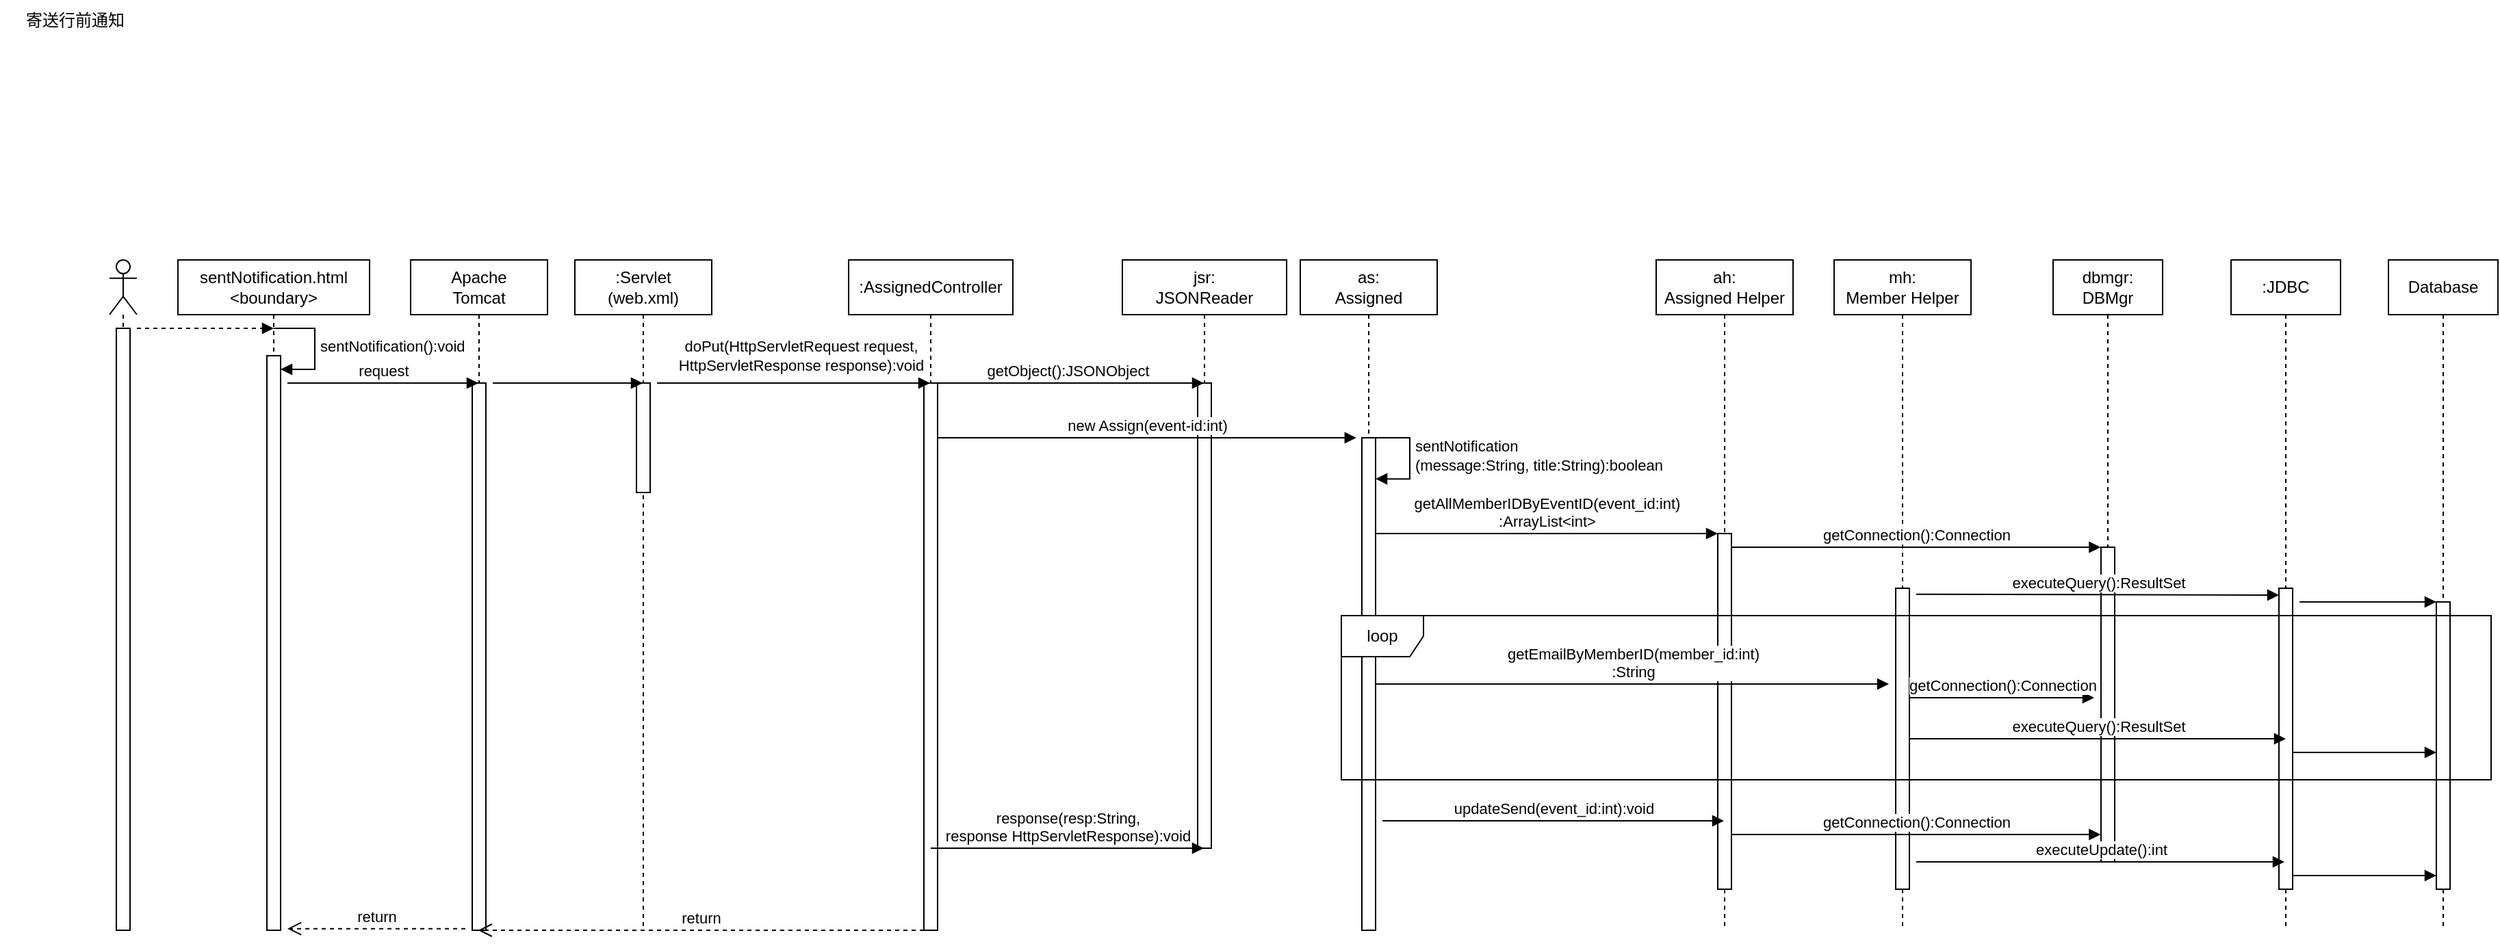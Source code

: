 <mxfile version="22.1.11" type="github">
  <diagram name="第 1 页" id="gGUT8NRncDwH_TdcZQOX">
    <mxGraphModel dx="1908" dy="1294" grid="1" gridSize="10" guides="1" tooltips="1" connect="1" arrows="1" fold="1" page="1" pageScale="1" pageWidth="2339" pageHeight="3300" math="0" shadow="0">
      <root>
        <mxCell id="0" />
        <mxCell id="1" parent="0" />
        <mxCell id="QKv-K7B-LDHLWrIjGjO7-1" value="寄送行前通知" style="text;strokeColor=none;align=center;fillColor=none;html=1;verticalAlign=middle;whiteSpace=wrap;rounded=0;" vertex="1" parent="1">
          <mxGeometry x="40" y="40" width="110" height="30" as="geometry" />
        </mxCell>
        <mxCell id="QKv-K7B-LDHLWrIjGjO7-7" value="" style="shape=umlLifeline;perimeter=lifelinePerimeter;whiteSpace=wrap;html=1;container=1;dropTarget=0;collapsible=0;recursiveResize=0;outlineConnect=0;portConstraint=eastwest;newEdgeStyle={&quot;curved&quot;:0,&quot;rounded&quot;:0};participant=umlActor;" vertex="1" parent="1">
          <mxGeometry x="120" y="230" width="20" height="490" as="geometry" />
        </mxCell>
        <mxCell id="QKv-K7B-LDHLWrIjGjO7-19" value="" style="html=1;points=[[0,0,0,0,5],[0,1,0,0,-5],[1,0,0,0,5],[1,1,0,0,-5]];perimeter=orthogonalPerimeter;outlineConnect=0;targetShapes=umlLifeline;portConstraint=eastwest;newEdgeStyle={&quot;curved&quot;:0,&quot;rounded&quot;:0};" vertex="1" parent="QKv-K7B-LDHLWrIjGjO7-7">
          <mxGeometry x="5" y="50" width="10" height="440" as="geometry" />
        </mxCell>
        <mxCell id="QKv-K7B-LDHLWrIjGjO7-8" value="sentNotification.html&lt;br style=&quot;border-color: var(--border-color);&quot;&gt;&amp;lt;boundary&amp;gt;" style="shape=umlLifeline;perimeter=lifelinePerimeter;whiteSpace=wrap;html=1;container=1;dropTarget=0;collapsible=0;recursiveResize=0;outlineConnect=0;portConstraint=eastwest;newEdgeStyle={&quot;curved&quot;:0,&quot;rounded&quot;:0};" vertex="1" parent="1">
          <mxGeometry x="170" y="230" width="140" height="490" as="geometry" />
        </mxCell>
        <mxCell id="QKv-K7B-LDHLWrIjGjO7-24" value="" style="html=1;points=[[0,0,0,0,5],[0,1,0,0,-5],[1,0,0,0,5],[1,1,0,0,-5]];perimeter=orthogonalPerimeter;outlineConnect=0;targetShapes=umlLifeline;portConstraint=eastwest;newEdgeStyle={&quot;curved&quot;:0,&quot;rounded&quot;:0};" vertex="1" parent="QKv-K7B-LDHLWrIjGjO7-8">
          <mxGeometry x="65" y="70" width="10" height="420" as="geometry" />
        </mxCell>
        <mxCell id="QKv-K7B-LDHLWrIjGjO7-25" value="sentNotification():void" style="html=1;align=left;spacingLeft=2;endArrow=block;rounded=0;edgeStyle=orthogonalEdgeStyle;curved=0;rounded=0;" edge="1" target="QKv-K7B-LDHLWrIjGjO7-24" parent="QKv-K7B-LDHLWrIjGjO7-8">
          <mxGeometry relative="1" as="geometry">
            <mxPoint x="70" y="50" as="sourcePoint" />
            <Array as="points">
              <mxPoint x="100" y="50" />
              <mxPoint x="100" y="80" />
            </Array>
          </mxGeometry>
        </mxCell>
        <mxCell id="QKv-K7B-LDHLWrIjGjO7-9" value="Apache&lt;br&gt;Tomcat" style="shape=umlLifeline;perimeter=lifelinePerimeter;whiteSpace=wrap;html=1;container=1;dropTarget=0;collapsible=0;recursiveResize=0;outlineConnect=0;portConstraint=eastwest;newEdgeStyle={&quot;curved&quot;:0,&quot;rounded&quot;:0};" vertex="1" parent="1">
          <mxGeometry x="340" y="230" width="100" height="490" as="geometry" />
        </mxCell>
        <mxCell id="QKv-K7B-LDHLWrIjGjO7-28" value="" style="html=1;points=[[0,0,0,0,5],[0,1,0,0,-5],[1,0,0,0,5],[1,1,0,0,-5]];perimeter=orthogonalPerimeter;outlineConnect=0;targetShapes=umlLifeline;portConstraint=eastwest;newEdgeStyle={&quot;curved&quot;:0,&quot;rounded&quot;:0};" vertex="1" parent="QKv-K7B-LDHLWrIjGjO7-9">
          <mxGeometry x="45" y="90" width="10" height="400" as="geometry" />
        </mxCell>
        <mxCell id="QKv-K7B-LDHLWrIjGjO7-10" value=":Servlet&lt;br&gt;(web.xml)" style="shape=umlLifeline;perimeter=lifelinePerimeter;whiteSpace=wrap;html=1;container=1;dropTarget=0;collapsible=0;recursiveResize=0;outlineConnect=0;portConstraint=eastwest;newEdgeStyle={&quot;curved&quot;:0,&quot;rounded&quot;:0};" vertex="1" parent="1">
          <mxGeometry x="460" y="230" width="100" height="490" as="geometry" />
        </mxCell>
        <mxCell id="QKv-K7B-LDHLWrIjGjO7-30" value="" style="html=1;points=[[0,0,0,0,5],[0,1,0,0,-5],[1,0,0,0,5],[1,1,0,0,-5]];perimeter=orthogonalPerimeter;outlineConnect=0;targetShapes=umlLifeline;portConstraint=eastwest;newEdgeStyle={&quot;curved&quot;:0,&quot;rounded&quot;:0};" vertex="1" parent="QKv-K7B-LDHLWrIjGjO7-10">
          <mxGeometry x="45" y="90" width="10" height="80" as="geometry" />
        </mxCell>
        <mxCell id="QKv-K7B-LDHLWrIjGjO7-11" value=":AssignedController" style="shape=umlLifeline;perimeter=lifelinePerimeter;whiteSpace=wrap;html=1;container=1;dropTarget=0;collapsible=0;recursiveResize=0;outlineConnect=0;portConstraint=eastwest;newEdgeStyle={&quot;curved&quot;:0,&quot;rounded&quot;:0};" vertex="1" parent="1">
          <mxGeometry x="660" y="230" width="120" height="490" as="geometry" />
        </mxCell>
        <mxCell id="QKv-K7B-LDHLWrIjGjO7-32" value="" style="html=1;points=[[0,0,0,0,5],[0,1,0,0,-5],[1,0,0,0,5],[1,1,0,0,-5]];perimeter=orthogonalPerimeter;outlineConnect=0;targetShapes=umlLifeline;portConstraint=eastwest;newEdgeStyle={&quot;curved&quot;:0,&quot;rounded&quot;:0};" vertex="1" parent="QKv-K7B-LDHLWrIjGjO7-11">
          <mxGeometry x="55" y="90" width="10" height="400" as="geometry" />
        </mxCell>
        <mxCell id="QKv-K7B-LDHLWrIjGjO7-12" value="jsr:&lt;br&gt;JSONReader" style="shape=umlLifeline;perimeter=lifelinePerimeter;whiteSpace=wrap;html=1;container=1;dropTarget=0;collapsible=0;recursiveResize=0;outlineConnect=0;portConstraint=eastwest;newEdgeStyle={&quot;curved&quot;:0,&quot;rounded&quot;:0};" vertex="1" parent="1">
          <mxGeometry x="860" y="230" width="120" height="430" as="geometry" />
        </mxCell>
        <mxCell id="QKv-K7B-LDHLWrIjGjO7-38" value="" style="html=1;points=[[0,0,0,0,5],[0,1,0,0,-5],[1,0,0,0,5],[1,1,0,0,-5]];perimeter=orthogonalPerimeter;outlineConnect=0;targetShapes=umlLifeline;portConstraint=eastwest;newEdgeStyle={&quot;curved&quot;:0,&quot;rounded&quot;:0};" vertex="1" parent="QKv-K7B-LDHLWrIjGjO7-12">
          <mxGeometry x="55" y="90" width="10" height="340" as="geometry" />
        </mxCell>
        <mxCell id="QKv-K7B-LDHLWrIjGjO7-13" value="as:&lt;br&gt;Assigned" style="shape=umlLifeline;perimeter=lifelinePerimeter;whiteSpace=wrap;html=1;container=1;dropTarget=0;collapsible=0;recursiveResize=0;outlineConnect=0;portConstraint=eastwest;newEdgeStyle={&quot;curved&quot;:0,&quot;rounded&quot;:0};" vertex="1" parent="1">
          <mxGeometry x="990" y="230" width="100" height="490" as="geometry" />
        </mxCell>
        <mxCell id="QKv-K7B-LDHLWrIjGjO7-39" value="" style="html=1;points=[[0,0,0,0,5],[0,1,0,0,-5],[1,0,0,0,5],[1,1,0,0,-5]];perimeter=orthogonalPerimeter;outlineConnect=0;targetShapes=umlLifeline;portConstraint=eastwest;newEdgeStyle={&quot;curved&quot;:0,&quot;rounded&quot;:0};" vertex="1" parent="QKv-K7B-LDHLWrIjGjO7-13">
          <mxGeometry x="45" y="130" width="10" height="360" as="geometry" />
        </mxCell>
        <mxCell id="QKv-K7B-LDHLWrIjGjO7-14" value="ah:&lt;br&gt;Assigned Helper" style="shape=umlLifeline;perimeter=lifelinePerimeter;whiteSpace=wrap;html=1;container=1;dropTarget=0;collapsible=0;recursiveResize=0;outlineConnect=0;portConstraint=eastwest;newEdgeStyle={&quot;curved&quot;:0,&quot;rounded&quot;:0};" vertex="1" parent="1">
          <mxGeometry x="1250" y="230" width="100" height="490" as="geometry" />
        </mxCell>
        <mxCell id="QKv-K7B-LDHLWrIjGjO7-44" value="" style="html=1;points=[[0,0,0,0,5],[0,1,0,0,-5],[1,0,0,0,5],[1,1,0,0,-5]];perimeter=orthogonalPerimeter;outlineConnect=0;targetShapes=umlLifeline;portConstraint=eastwest;newEdgeStyle={&quot;curved&quot;:0,&quot;rounded&quot;:0};" vertex="1" parent="QKv-K7B-LDHLWrIjGjO7-14">
          <mxGeometry x="45" y="200" width="10" height="260" as="geometry" />
        </mxCell>
        <mxCell id="QKv-K7B-LDHLWrIjGjO7-15" value="mh:&lt;br&gt;Member Helper" style="shape=umlLifeline;perimeter=lifelinePerimeter;whiteSpace=wrap;html=1;container=1;dropTarget=0;collapsible=0;recursiveResize=0;outlineConnect=0;portConstraint=eastwest;newEdgeStyle={&quot;curved&quot;:0,&quot;rounded&quot;:0};" vertex="1" parent="1">
          <mxGeometry x="1380" y="230" width="100" height="490" as="geometry" />
        </mxCell>
        <mxCell id="QKv-K7B-LDHLWrIjGjO7-47" value="" style="html=1;points=[[0,0,0,0,5],[0,1,0,0,-5],[1,0,0,0,5],[1,1,0,0,-5]];perimeter=orthogonalPerimeter;outlineConnect=0;targetShapes=umlLifeline;portConstraint=eastwest;newEdgeStyle={&quot;curved&quot;:0,&quot;rounded&quot;:0};" vertex="1" parent="QKv-K7B-LDHLWrIjGjO7-15">
          <mxGeometry x="45" y="240" width="10" height="220" as="geometry" />
        </mxCell>
        <mxCell id="QKv-K7B-LDHLWrIjGjO7-16" value="dbmgr:&lt;br&gt;DBMgr" style="shape=umlLifeline;perimeter=lifelinePerimeter;whiteSpace=wrap;html=1;container=1;dropTarget=0;collapsible=0;recursiveResize=0;outlineConnect=0;portConstraint=eastwest;newEdgeStyle={&quot;curved&quot;:0,&quot;rounded&quot;:0};" vertex="1" parent="1">
          <mxGeometry x="1540" y="230" width="80" height="440" as="geometry" />
        </mxCell>
        <mxCell id="QKv-K7B-LDHLWrIjGjO7-48" value="" style="html=1;points=[[0,0,0,0,5],[0,1,0,0,-5],[1,0,0,0,5],[1,1,0,0,-5]];perimeter=orthogonalPerimeter;outlineConnect=0;targetShapes=umlLifeline;portConstraint=eastwest;newEdgeStyle={&quot;curved&quot;:0,&quot;rounded&quot;:0};" vertex="1" parent="QKv-K7B-LDHLWrIjGjO7-16">
          <mxGeometry x="35" y="210" width="10" height="230" as="geometry" />
        </mxCell>
        <mxCell id="QKv-K7B-LDHLWrIjGjO7-17" value=":JDBC" style="shape=umlLifeline;perimeter=lifelinePerimeter;whiteSpace=wrap;html=1;container=1;dropTarget=0;collapsible=0;recursiveResize=0;outlineConnect=0;portConstraint=eastwest;newEdgeStyle={&quot;curved&quot;:0,&quot;rounded&quot;:0};" vertex="1" parent="1">
          <mxGeometry x="1670" y="230" width="80" height="490" as="geometry" />
        </mxCell>
        <mxCell id="QKv-K7B-LDHLWrIjGjO7-54" value="" style="html=1;points=[[0,0,0,0,5],[0,1,0,0,-5],[1,0,0,0,5],[1,1,0,0,-5]];perimeter=orthogonalPerimeter;outlineConnect=0;targetShapes=umlLifeline;portConstraint=eastwest;newEdgeStyle={&quot;curved&quot;:0,&quot;rounded&quot;:0};" vertex="1" parent="QKv-K7B-LDHLWrIjGjO7-17">
          <mxGeometry x="35" y="240" width="10" height="220" as="geometry" />
        </mxCell>
        <mxCell id="QKv-K7B-LDHLWrIjGjO7-18" value="Database" style="shape=umlLifeline;perimeter=lifelinePerimeter;whiteSpace=wrap;html=1;container=1;dropTarget=0;collapsible=0;recursiveResize=0;outlineConnect=0;portConstraint=eastwest;newEdgeStyle={&quot;curved&quot;:0,&quot;rounded&quot;:0};" vertex="1" parent="1">
          <mxGeometry x="1785" y="230" width="80" height="490" as="geometry" />
        </mxCell>
        <mxCell id="QKv-K7B-LDHLWrIjGjO7-20" value="return" style="html=1;verticalAlign=bottom;endArrow=open;dashed=1;endSize=8;curved=0;rounded=0;" edge="1" parent="1">
          <mxGeometry relative="1" as="geometry">
            <mxPoint x="380" y="718.82" as="sourcePoint" />
            <mxPoint x="250" y="718.82" as="targetPoint" />
          </mxGeometry>
        </mxCell>
        <mxCell id="QKv-K7B-LDHLWrIjGjO7-26" value="request" style="html=1;verticalAlign=bottom;endArrow=block;curved=0;rounded=0;" edge="1" parent="1" target="QKv-K7B-LDHLWrIjGjO7-9">
          <mxGeometry width="80" relative="1" as="geometry">
            <mxPoint x="250" y="320" as="sourcePoint" />
            <mxPoint x="330" y="320" as="targetPoint" />
          </mxGeometry>
        </mxCell>
        <mxCell id="QKv-K7B-LDHLWrIjGjO7-27" value="" style="html=1;verticalAlign=bottom;endArrow=block;curved=0;rounded=0;jumpStyle=none;dashed=1;" edge="1" parent="1">
          <mxGeometry width="80" relative="1" as="geometry">
            <mxPoint x="140" y="280" as="sourcePoint" />
            <mxPoint x="240" y="280" as="targetPoint" />
          </mxGeometry>
        </mxCell>
        <mxCell id="QKv-K7B-LDHLWrIjGjO7-29" value="" style="html=1;verticalAlign=bottom;endArrow=block;curved=0;rounded=0;jumpStyle=none;" edge="1" parent="1" target="QKv-K7B-LDHLWrIjGjO7-10">
          <mxGeometry width="80" relative="1" as="geometry">
            <mxPoint x="400" y="320" as="sourcePoint" />
            <mxPoint x="500" y="320" as="targetPoint" />
          </mxGeometry>
        </mxCell>
        <mxCell id="QKv-K7B-LDHLWrIjGjO7-31" value="" style="html=1;verticalAlign=bottom;endArrow=block;curved=0;rounded=0;jumpStyle=none;" edge="1" parent="1" target="QKv-K7B-LDHLWrIjGjO7-11">
          <mxGeometry width="80" relative="1" as="geometry">
            <mxPoint x="520" y="320" as="sourcePoint" />
            <mxPoint x="630" y="320" as="targetPoint" />
          </mxGeometry>
        </mxCell>
        <mxCell id="QKv-K7B-LDHLWrIjGjO7-34" value="doPut(HttpServletRequest request,&lt;br&gt;HttpServletResponse response):void" style="edgeLabel;html=1;align=center;verticalAlign=middle;resizable=0;points=[];" vertex="1" connectable="0" parent="QKv-K7B-LDHLWrIjGjO7-31">
          <mxGeometry x="0.05" y="3" relative="1" as="geometry">
            <mxPoint y="-17" as="offset" />
          </mxGeometry>
        </mxCell>
        <mxCell id="QKv-K7B-LDHLWrIjGjO7-33" value="return" style="html=1;verticalAlign=bottom;endArrow=open;dashed=1;endSize=8;curved=0;rounded=0;exitX=0;exitY=1;exitDx=0;exitDy=-5;exitPerimeter=0;" edge="1" parent="1">
          <mxGeometry relative="1" as="geometry">
            <mxPoint x="715" y="720" as="sourcePoint" />
            <mxPoint x="389.324" y="720" as="targetPoint" />
          </mxGeometry>
        </mxCell>
        <mxCell id="QKv-K7B-LDHLWrIjGjO7-36" value="getObject():JSONObject" style="html=1;verticalAlign=bottom;endArrow=block;curved=0;rounded=0;" edge="1" parent="1" target="QKv-K7B-LDHLWrIjGjO7-12">
          <mxGeometry width="80" relative="1" as="geometry">
            <mxPoint x="720" y="320" as="sourcePoint" />
            <mxPoint x="800" y="320" as="targetPoint" />
          </mxGeometry>
        </mxCell>
        <mxCell id="QKv-K7B-LDHLWrIjGjO7-37" value="new Assign(event-id:int)" style="html=1;verticalAlign=bottom;endArrow=block;curved=0;rounded=0;entryX=0.509;entryY=0.434;entryDx=0;entryDy=0;entryPerimeter=0;" edge="1" parent="1">
          <mxGeometry width="80" relative="1" as="geometry">
            <mxPoint x="725" y="360.0" as="sourcePoint" />
            <mxPoint x="1030.9" y="360.0" as="targetPoint" />
          </mxGeometry>
        </mxCell>
        <mxCell id="QKv-K7B-LDHLWrIjGjO7-40" value="response(resp:String,&lt;br&gt;response HttpServletResponse):void" style="html=1;verticalAlign=bottom;endArrow=block;curved=0;rounded=0;" edge="1" parent="1" target="QKv-K7B-LDHLWrIjGjO7-12">
          <mxGeometry width="80" relative="1" as="geometry">
            <mxPoint x="720" y="660" as="sourcePoint" />
            <mxPoint x="800" y="660" as="targetPoint" />
          </mxGeometry>
        </mxCell>
        <mxCell id="QKv-K7B-LDHLWrIjGjO7-43" value="sentNotification&lt;br&gt;(message:String, title:String):boolean" style="html=1;align=left;spacingLeft=2;endArrow=block;rounded=0;edgeStyle=orthogonalEdgeStyle;curved=0;rounded=0;" edge="1" parent="1">
          <mxGeometry relative="1" as="geometry">
            <mxPoint x="1040" y="360" as="sourcePoint" />
            <Array as="points">
              <mxPoint x="1070" y="390" />
            </Array>
            <mxPoint x="1045" y="390.059" as="targetPoint" />
          </mxGeometry>
        </mxCell>
        <mxCell id="QKv-K7B-LDHLWrIjGjO7-45" value="getAllMemberIDByEventID(event_id:int)&lt;br&gt;:ArrayList&amp;lt;int&amp;gt;" style="html=1;verticalAlign=bottom;endArrow=block;curved=0;rounded=0;entryX=0;entryY=0;entryDx=0;entryDy=5;entryPerimeter=0;" edge="1" parent="1">
          <mxGeometry width="80" relative="1" as="geometry">
            <mxPoint x="1045" y="430" as="sourcePoint" />
            <mxPoint x="1295" y="430" as="targetPoint" />
          </mxGeometry>
        </mxCell>
        <mxCell id="QKv-K7B-LDHLWrIjGjO7-46" value="getConnection():Connection" style="html=1;verticalAlign=bottom;endArrow=block;curved=0;rounded=0;" edge="1" parent="1">
          <mxGeometry width="80" relative="1" as="geometry">
            <mxPoint x="1305.25" y="440" as="sourcePoint" />
            <mxPoint x="1574.75" y="440" as="targetPoint" />
          </mxGeometry>
        </mxCell>
        <mxCell id="QKv-K7B-LDHLWrIjGjO7-49" value="executeQuery():ResultSet" style="html=1;verticalAlign=bottom;endArrow=block;curved=0;rounded=0;entryX=0;entryY=0;entryDx=0;entryDy=5;entryPerimeter=0;" edge="1" parent="1" target="QKv-K7B-LDHLWrIjGjO7-54">
          <mxGeometry width="80" relative="1" as="geometry">
            <mxPoint x="1440.004" y="474.41" as="sourcePoint" />
            <mxPoint x="1710.68" y="474.41" as="targetPoint" />
          </mxGeometry>
        </mxCell>
        <mxCell id="QKv-K7B-LDHLWrIjGjO7-50" value="executeQuery():ResultSet" style="html=1;verticalAlign=bottom;endArrow=block;curved=0;rounded=0;" edge="1" parent="1" source="QKv-K7B-LDHLWrIjGjO7-47">
          <mxGeometry width="80" relative="1" as="geometry">
            <mxPoint x="1466" y="580" as="sourcePoint" />
            <mxPoint x="1710" y="580" as="targetPoint" />
          </mxGeometry>
        </mxCell>
        <mxCell id="QKv-K7B-LDHLWrIjGjO7-51" value="getConnection():Connection" style="html=1;verticalAlign=bottom;endArrow=block;curved=0;rounded=0;" edge="1" parent="1" source="QKv-K7B-LDHLWrIjGjO7-47">
          <mxGeometry width="80" relative="1" as="geometry">
            <mxPoint x="1466" y="550" as="sourcePoint" />
            <mxPoint x="1570" y="550" as="targetPoint" />
          </mxGeometry>
        </mxCell>
        <mxCell id="QKv-K7B-LDHLWrIjGjO7-52" value="getEmailByMemberID(member_id:int)&lt;br&gt;:String" style="html=1;verticalAlign=bottom;endArrow=block;curved=0;rounded=0;" edge="1" parent="1">
          <mxGeometry width="80" relative="1" as="geometry">
            <mxPoint x="1044.5" y="540" as="sourcePoint" />
            <mxPoint x="1420" y="540" as="targetPoint" />
          </mxGeometry>
        </mxCell>
        <mxCell id="QKv-K7B-LDHLWrIjGjO7-53" value="" style="html=1;verticalAlign=bottom;endArrow=block;curved=0;rounded=0;entryX=0;entryY=0;entryDx=0;entryDy=5;entryPerimeter=0;" edge="1" parent="1">
          <mxGeometry width="80" relative="1" as="geometry">
            <mxPoint x="1720" y="480" as="sourcePoint" />
            <mxPoint x="1820" y="480" as="targetPoint" />
          </mxGeometry>
        </mxCell>
        <mxCell id="QKv-K7B-LDHLWrIjGjO7-55" value="" style="html=1;points=[[0,0,0,0,5],[0,1,0,0,-5],[1,0,0,0,5],[1,1,0,0,-5]];perimeter=orthogonalPerimeter;outlineConnect=0;targetShapes=umlLifeline;portConstraint=eastwest;newEdgeStyle={&quot;curved&quot;:0,&quot;rounded&quot;:0};" vertex="1" parent="1">
          <mxGeometry x="1820" y="480" width="10" height="210" as="geometry" />
        </mxCell>
        <mxCell id="QKv-K7B-LDHLWrIjGjO7-56" value="" style="html=1;verticalAlign=bottom;endArrow=block;curved=0;rounded=0;" edge="1" parent="1" source="QKv-K7B-LDHLWrIjGjO7-54">
          <mxGeometry width="80" relative="1" as="geometry">
            <mxPoint x="1770" y="590" as="sourcePoint" />
            <mxPoint x="1820" y="590" as="targetPoint" />
          </mxGeometry>
        </mxCell>
        <mxCell id="QKv-K7B-LDHLWrIjGjO7-57" value="loop" style="shape=umlFrame;whiteSpace=wrap;html=1;pointerEvents=0;" vertex="1" parent="1">
          <mxGeometry x="1020" y="490" width="840" height="120" as="geometry" />
        </mxCell>
        <mxCell id="QKv-K7B-LDHLWrIjGjO7-59" value="updateSend(event_id:int):void" style="html=1;verticalAlign=bottom;endArrow=block;curved=0;rounded=0;" edge="1" parent="1" target="QKv-K7B-LDHLWrIjGjO7-14">
          <mxGeometry width="80" relative="1" as="geometry">
            <mxPoint x="1050" y="640" as="sourcePoint" />
            <mxPoint x="1130" y="640" as="targetPoint" />
          </mxGeometry>
        </mxCell>
        <mxCell id="QKv-K7B-LDHLWrIjGjO7-60" value="getConnection():Connection" style="html=1;verticalAlign=bottom;endArrow=block;curved=0;rounded=0;" edge="1" parent="1">
          <mxGeometry width="80" relative="1" as="geometry">
            <mxPoint x="1305.25" y="650.0" as="sourcePoint" />
            <mxPoint x="1574.75" y="650.0" as="targetPoint" />
          </mxGeometry>
        </mxCell>
        <mxCell id="QKv-K7B-LDHLWrIjGjO7-61" value="executeUpdate():int" style="html=1;verticalAlign=bottom;endArrow=block;curved=0;rounded=0;" edge="1" parent="1">
          <mxGeometry width="80" relative="1" as="geometry">
            <mxPoint x="1440" y="670.0" as="sourcePoint" />
            <mxPoint x="1709" y="670" as="targetPoint" />
          </mxGeometry>
        </mxCell>
        <mxCell id="QKv-K7B-LDHLWrIjGjO7-62" value="" style="html=1;verticalAlign=bottom;endArrow=block;curved=0;rounded=0;" edge="1" parent="1">
          <mxGeometry width="80" relative="1" as="geometry">
            <mxPoint x="1715" y="680" as="sourcePoint" />
            <mxPoint x="1820" y="680" as="targetPoint" />
          </mxGeometry>
        </mxCell>
      </root>
    </mxGraphModel>
  </diagram>
</mxfile>
